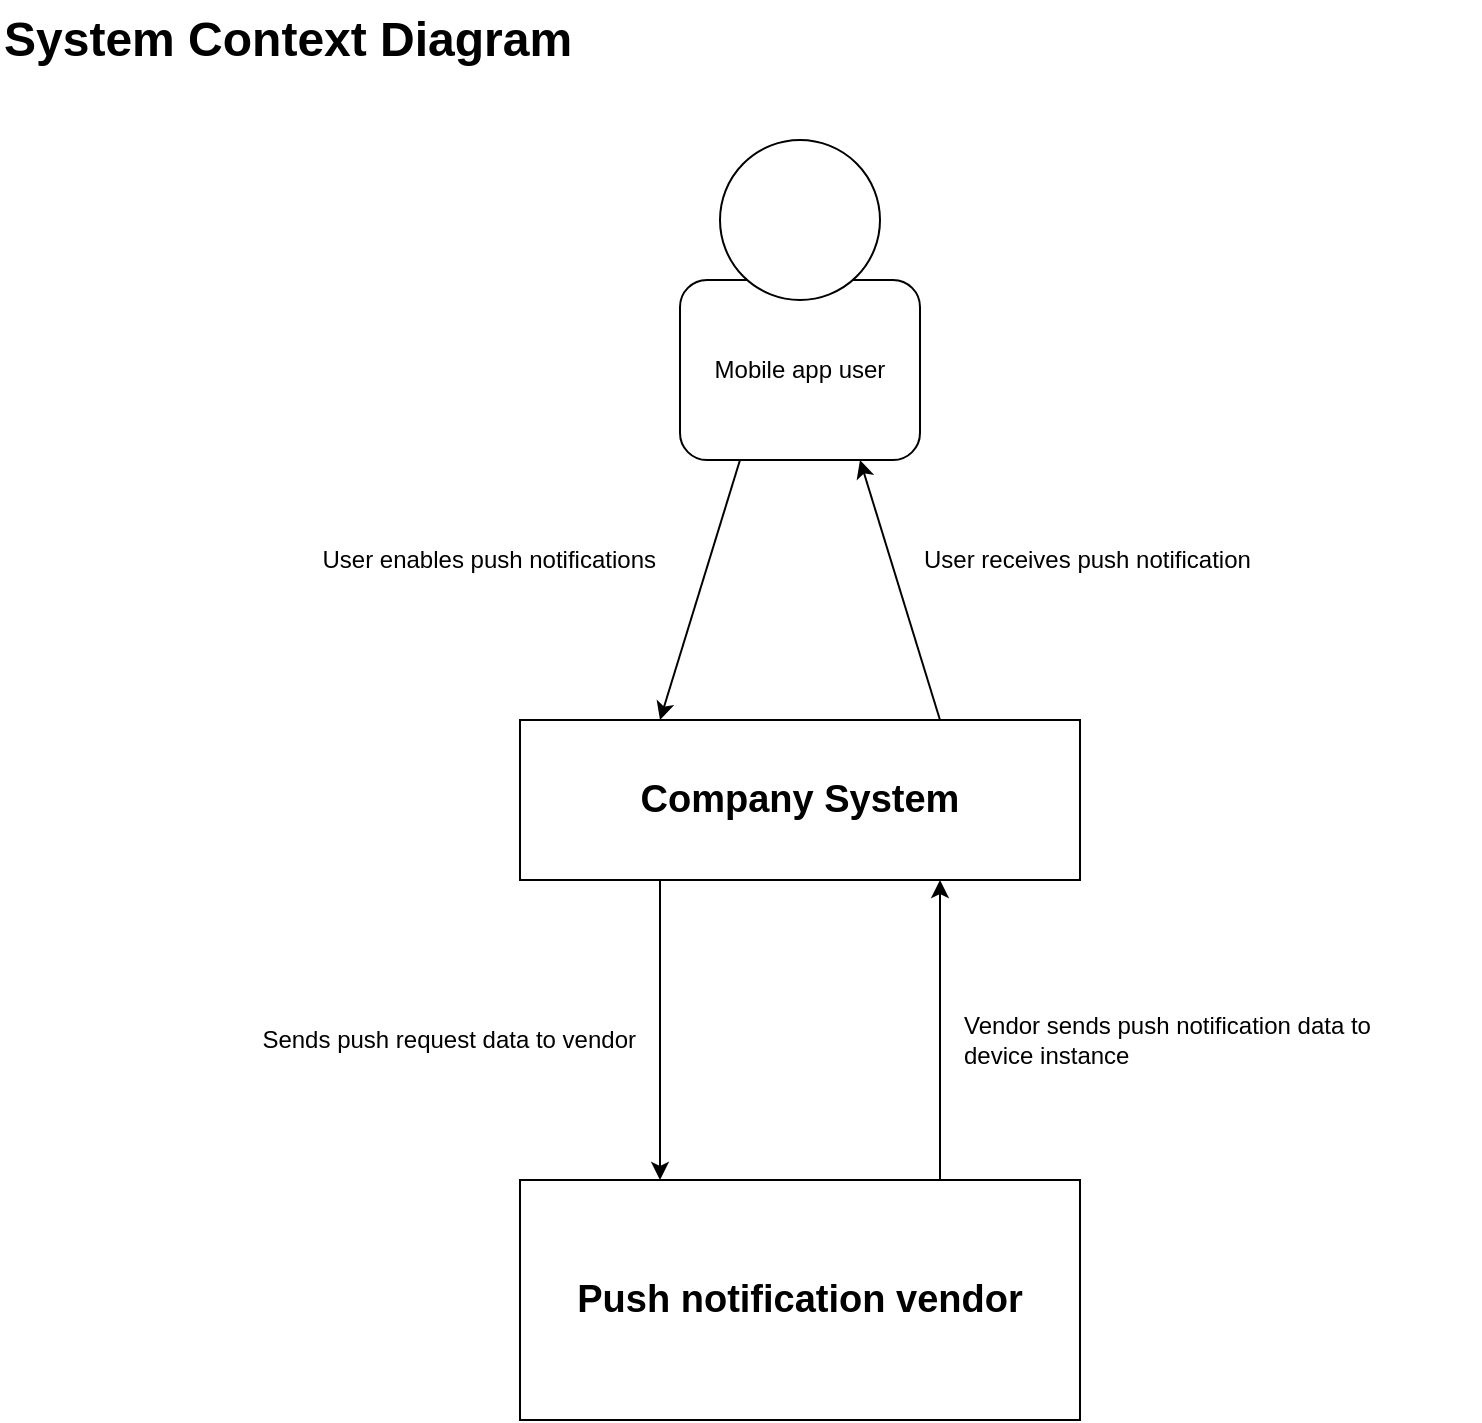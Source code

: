 <mxfile version="20.5.3" type="embed"><diagram name="Page-1" id="Sxr9DzLDa_L8-qbNaMPQ"><mxGraphModel dx="1380" dy="771" grid="0" gridSize="10" guides="1" tooltips="1" connect="1" arrows="1" fold="1" page="1" pageScale="1" pageWidth="827" pageHeight="1169" math="0" shadow="0"><root><mxCell id="0"/><mxCell id="1" parent="0"/><mxCell id="Dd9SWTC_9ZYRVmWpmc9n-10" value="&lt;font style=&quot;font-size: 19px;&quot;&gt;&lt;b&gt;Company System&lt;/b&gt;&lt;br&gt;&lt;/font&gt;" style="rounded=0;whiteSpace=wrap;html=1;" parent="1" vertex="1"><mxGeometry x="280" y="380" width="280" height="80" as="geometry"/></mxCell><mxCell id="Dd9SWTC_9ZYRVmWpmc9n-13" value="" style="endArrow=classic;html=1;rounded=0;exitX=1;exitY=0.5;exitDx=0;exitDy=0;entryX=0;entryY=0.5;entryDx=0;entryDy=0;strokeColor=none;" parent="1" source="Dd9SWTC_9ZYRVmWpmc9n-10" edge="1"><mxGeometry width="50" height="50" relative="1" as="geometry"><mxPoint x="390" y="590" as="sourcePoint"/><mxPoint x="480" y="180" as="targetPoint"/></mxGeometry></mxCell><mxCell id="Dd9SWTC_9ZYRVmWpmc9n-15" value="&lt;font style=&quot;font-size: 19px;&quot;&gt;&lt;b&gt;Push notification vendor&lt;/b&gt;&lt;br&gt;&lt;/font&gt;" style="rounded=0;whiteSpace=wrap;html=1;" parent="1" vertex="1"><mxGeometry x="280" y="610" width="280" height="120" as="geometry"/></mxCell><mxCell id="Dd9SWTC_9ZYRVmWpmc9n-17" value="Sends push request data to vendor" style="text;html=1;strokeColor=none;fillColor=none;align=right;verticalAlign=middle;whiteSpace=wrap;rounded=0;" parent="1" vertex="1"><mxGeometry x="130" y="510" width="210" height="60" as="geometry"/></mxCell><mxCell id="Dd9SWTC_9ZYRVmWpmc9n-40" value="System Context Diagram" style="text;strokeColor=none;fillColor=none;html=1;fontSize=24;fontStyle=1;verticalAlign=middle;align=left;" parent="1" vertex="1"><mxGeometry x="20" y="20" width="740" height="40" as="geometry"/></mxCell><mxCell id="6" value="Mobile app user" style="rounded=1;whiteSpace=wrap;html=1;" parent="1" vertex="1"><mxGeometry x="360" y="160" width="120" height="90" as="geometry"/></mxCell><mxCell id="5" value="" style="ellipse;whiteSpace=wrap;html=1;aspect=fixed;" parent="1" vertex="1"><mxGeometry x="380" y="90" width="80" height="80" as="geometry"/></mxCell><mxCell id="11" value="Vendor sends push notification data to device instance" style="text;html=1;strokeColor=none;fillColor=none;align=left;verticalAlign=middle;whiteSpace=wrap;rounded=0;" parent="1" vertex="1"><mxGeometry x="500" y="490" width="210" height="100" as="geometry"/></mxCell><mxCell id="18" value="" style="endArrow=classic;html=1;rounded=0;exitX=0.25;exitY=1;exitDx=0;exitDy=0;entryX=0.25;entryY=0;entryDx=0;entryDy=0;" parent="1" source="6" target="Dd9SWTC_9ZYRVmWpmc9n-10" edge="1"><mxGeometry width="50" height="50" relative="1" as="geometry"><mxPoint x="520" y="430" as="sourcePoint"/><mxPoint x="570" y="380" as="targetPoint"/></mxGeometry></mxCell><mxCell id="20" value="" style="endArrow=classic;html=1;rounded=0;exitX=0.25;exitY=1;exitDx=0;exitDy=0;entryX=0.25;entryY=0;entryDx=0;entryDy=0;" parent="1" source="Dd9SWTC_9ZYRVmWpmc9n-10" target="Dd9SWTC_9ZYRVmWpmc9n-15" edge="1"><mxGeometry width="50" height="50" relative="1" as="geometry"><mxPoint x="710" y="480" as="sourcePoint"/><mxPoint x="350" y="600" as="targetPoint"/></mxGeometry></mxCell><mxCell id="21" value="" style="endArrow=classic;html=1;rounded=0;exitX=0.75;exitY=0;exitDx=0;exitDy=0;" parent="1" source="Dd9SWTC_9ZYRVmWpmc9n-15" edge="1"><mxGeometry width="50" height="50" relative="1" as="geometry"><mxPoint x="710" y="480" as="sourcePoint"/><mxPoint x="490" y="460" as="targetPoint"/></mxGeometry></mxCell><mxCell id="25" value="User enables push notifications" style="text;html=1;strokeColor=none;fillColor=none;align=right;verticalAlign=middle;whiteSpace=wrap;rounded=0;" parent="1" vertex="1"><mxGeometry x="140" y="270" width="210" height="60" as="geometry"/></mxCell><mxCell id="27" value="User receives push notification" style="text;html=1;strokeColor=none;fillColor=none;align=left;verticalAlign=middle;whiteSpace=wrap;rounded=0;" parent="1" vertex="1"><mxGeometry x="480" y="250" width="210" height="100" as="geometry"/></mxCell><mxCell id="28" value="" style="endArrow=classic;html=1;rounded=0;exitX=0.75;exitY=0;exitDx=0;exitDy=0;entryX=0.75;entryY=1;entryDx=0;entryDy=0;" parent="1" source="Dd9SWTC_9ZYRVmWpmc9n-10" target="6" edge="1"><mxGeometry width="50" height="50" relative="1" as="geometry"><mxPoint x="710" y="480" as="sourcePoint"/><mxPoint x="760" y="430" as="targetPoint"/></mxGeometry></mxCell></root></mxGraphModel></diagram></mxfile>